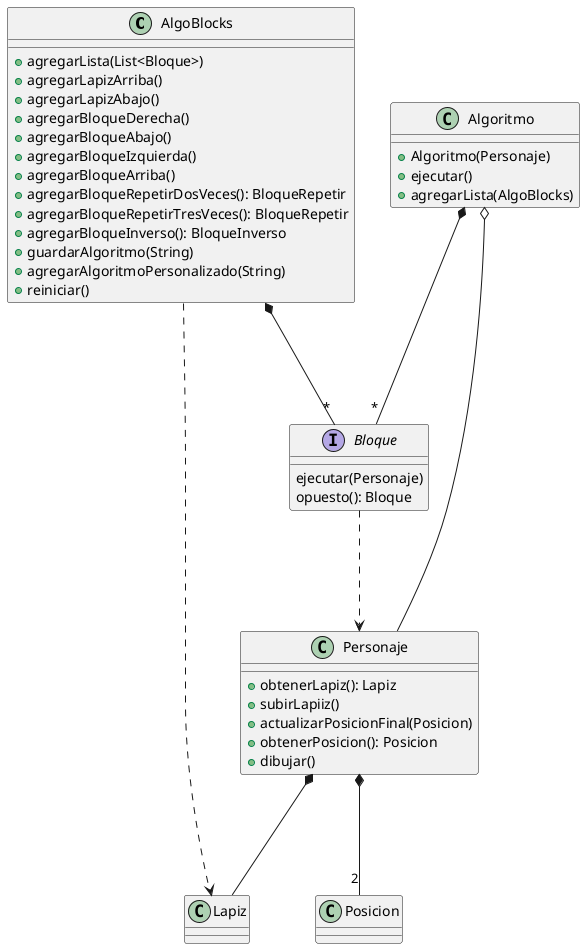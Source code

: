 @startuml

class AlgoBlocks{
    + agregarLista(List<Bloque>)
    + agregarLapizArriba()
    + agregarLapizAbajo()
    + agregarBloqueDerecha()
    + agregarBloqueAbajo()
    + agregarBloqueIzquierda()
    + agregarBloqueArriba()
    + agregarBloqueRepetirDosVeces(): BloqueRepetir
    + agregarBloqueRepetirTresVeces(): BloqueRepetir
    + agregarBloqueInverso(): BloqueInverso
    + guardarAlgoritmo(String)
    + agregarAlgoritmoPersonalizado(String)
    + reiniciar()
}
AlgoBlocks *--- "*" Bloque
AlgoBlocks ....> Lapiz

interface Bloque{
    ejecutar(Personaje)
    opuesto(): Bloque
}

Bloque ...> Personaje

class Personaje{
    + obtenerLapiz(): Lapiz
    + subirLapiiz()
    + actualizarPosicionFinal(Posicion)
    + obtenerPosicion(): Posicion
    + dibujar()
}
Personaje *--- "2"Posicion
Personaje *--- Lapiz

class Algoritmo{
     + Algoritmo(Personaje)
     + ejecutar()
     + agregarLista(AlgoBlocks)
}
Algoritmo *--- "*" Bloque
Algoritmo o--- Personaje
@enduml